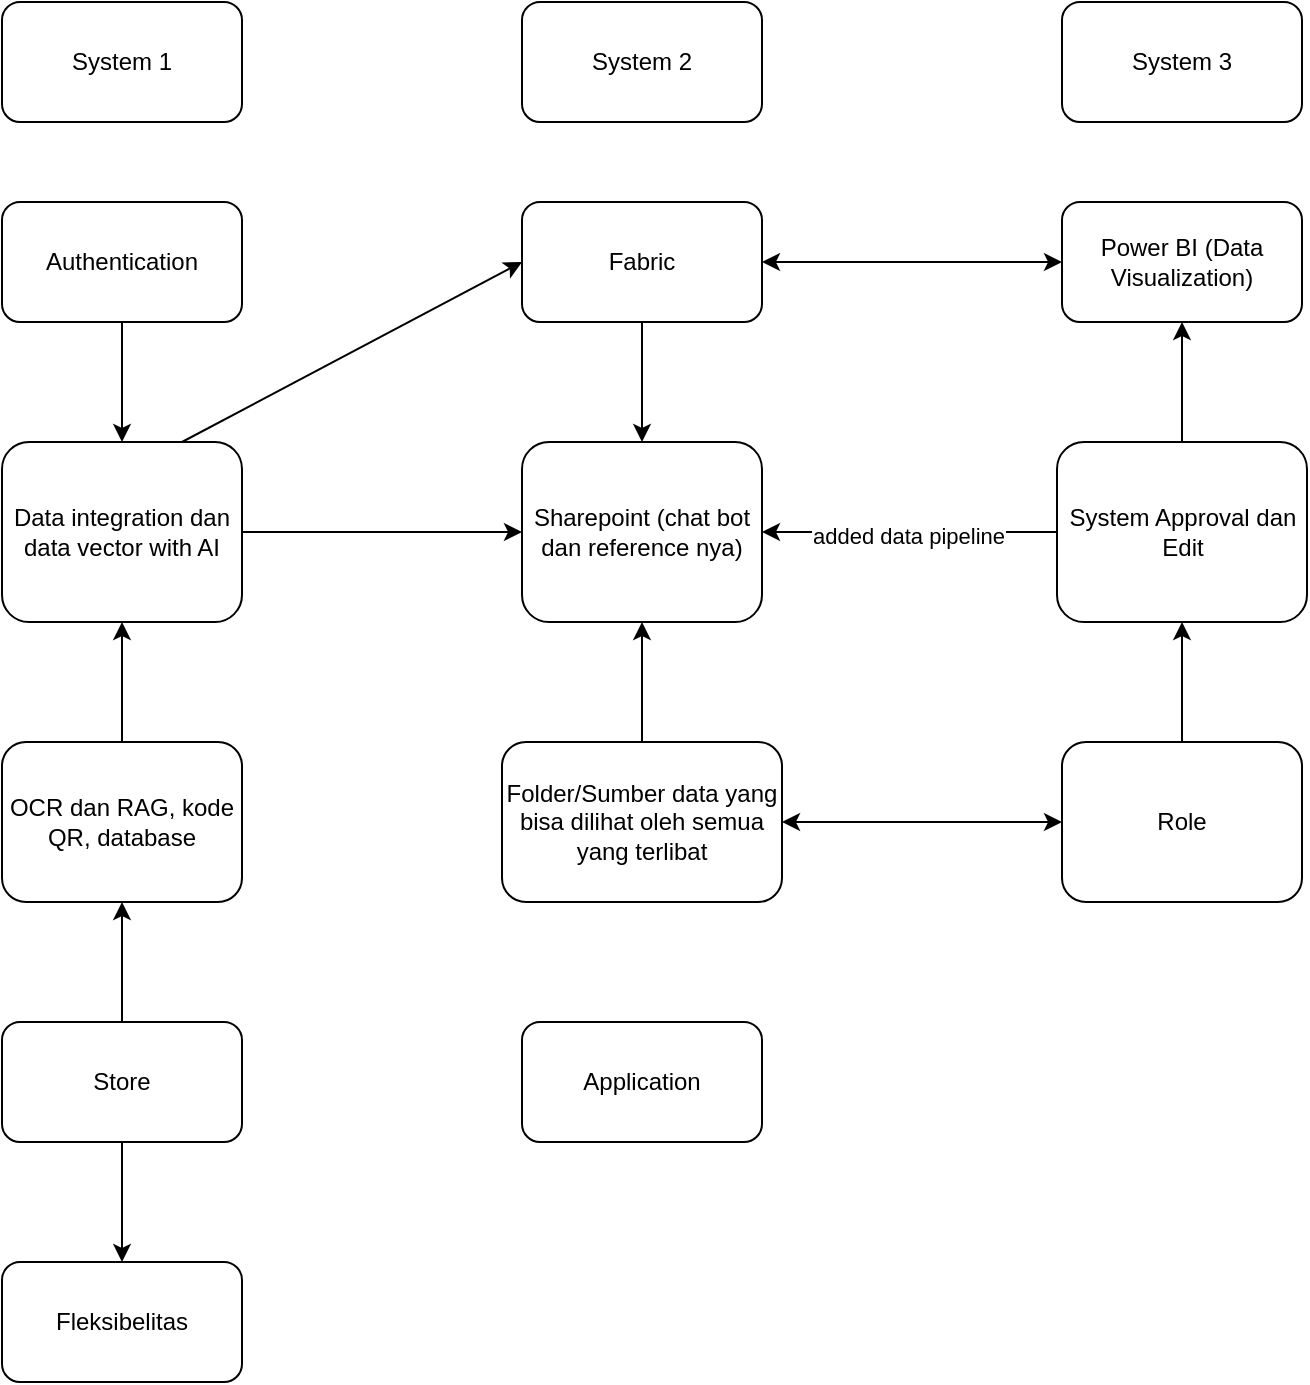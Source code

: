 <mxfile version="24.8.4" pages="12">
  <diagram name="Main" id="lsRAPk8epdy8I-OjBECe">
    <mxGraphModel dx="1346" dy="603" grid="1" gridSize="10" guides="1" tooltips="1" connect="1" arrows="1" fold="1" page="1" pageScale="1" pageWidth="827" pageHeight="1169" math="0" shadow="0">
      <root>
        <mxCell id="0" />
        <mxCell id="1" parent="0" />
        <mxCell id="Zu4F2parIVNubBuWY-0n-1" value="System 1" style="rounded=1;whiteSpace=wrap;html=1;" vertex="1" parent="1">
          <mxGeometry x="50" y="20" width="120" height="60" as="geometry" />
        </mxCell>
        <mxCell id="Zu4F2parIVNubBuWY-0n-2" value="System 2" style="rounded=1;whiteSpace=wrap;html=1;" vertex="1" parent="1">
          <mxGeometry x="310" y="20" width="120" height="60" as="geometry" />
        </mxCell>
        <mxCell id="Zu4F2parIVNubBuWY-0n-3" value="System 3" style="rounded=1;whiteSpace=wrap;html=1;" vertex="1" parent="1">
          <mxGeometry x="580" y="20" width="120" height="60" as="geometry" />
        </mxCell>
        <mxCell id="Zu4F2parIVNubBuWY-0n-4" value="Data integration dan data vector with AI" style="rounded=1;whiteSpace=wrap;html=1;" vertex="1" parent="1">
          <mxGeometry x="50" y="240" width="120" height="90" as="geometry" />
        </mxCell>
        <mxCell id="Zu4F2parIVNubBuWY-0n-5" value="System Approval dan Edit" style="rounded=1;whiteSpace=wrap;html=1;" vertex="1" parent="1">
          <mxGeometry x="577.5" y="240" width="125" height="90" as="geometry" />
        </mxCell>
        <mxCell id="Zu4F2parIVNubBuWY-0n-6" value="Sharepoint (chat bot dan reference nya)" style="rounded=1;whiteSpace=wrap;html=1;" vertex="1" parent="1">
          <mxGeometry x="310" y="240" width="120" height="90" as="geometry" />
        </mxCell>
        <mxCell id="Zu4F2parIVNubBuWY-0n-7" value="" style="endArrow=classic;html=1;rounded=0;exitX=1;exitY=0.5;exitDx=0;exitDy=0;entryX=0;entryY=0.5;entryDx=0;entryDy=0;" edge="1" parent="1" source="Zu4F2parIVNubBuWY-0n-4" target="Zu4F2parIVNubBuWY-0n-6">
          <mxGeometry width="50" height="50" relative="1" as="geometry">
            <mxPoint x="390" y="230" as="sourcePoint" />
            <mxPoint x="440" y="180" as="targetPoint" />
          </mxGeometry>
        </mxCell>
        <mxCell id="Zu4F2parIVNubBuWY-0n-8" value="" style="endArrow=classic;html=1;rounded=0;exitX=0;exitY=0.5;exitDx=0;exitDy=0;entryX=1;entryY=0.5;entryDx=0;entryDy=0;" edge="1" parent="1" source="Zu4F2parIVNubBuWY-0n-5" target="Zu4F2parIVNubBuWY-0n-6">
          <mxGeometry width="50" height="50" relative="1" as="geometry">
            <mxPoint x="390" y="230" as="sourcePoint" />
            <mxPoint x="440" y="180" as="targetPoint" />
          </mxGeometry>
        </mxCell>
        <mxCell id="Zu4F2parIVNubBuWY-0n-18" value="added data pipeline" style="edgeLabel;html=1;align=center;verticalAlign=middle;resizable=0;points=[];" vertex="1" connectable="0" parent="Zu4F2parIVNubBuWY-0n-8">
          <mxGeometry x="0.012" y="2" relative="1" as="geometry">
            <mxPoint as="offset" />
          </mxGeometry>
        </mxCell>
        <mxCell id="Zu4F2parIVNubBuWY-0n-10" value="Role" style="rounded=1;whiteSpace=wrap;html=1;" vertex="1" parent="1">
          <mxGeometry x="580" y="390" width="120" height="80" as="geometry" />
        </mxCell>
        <mxCell id="Zu4F2parIVNubBuWY-0n-11" value="" style="endArrow=classic;html=1;rounded=0;exitX=0.5;exitY=0;exitDx=0;exitDy=0;entryX=0.5;entryY=1;entryDx=0;entryDy=0;" edge="1" parent="1" source="Zu4F2parIVNubBuWY-0n-10" target="Zu4F2parIVNubBuWY-0n-5">
          <mxGeometry width="50" height="50" relative="1" as="geometry">
            <mxPoint x="390" y="330" as="sourcePoint" />
            <mxPoint x="440" y="280" as="targetPoint" />
          </mxGeometry>
        </mxCell>
        <mxCell id="Zu4F2parIVNubBuWY-0n-12" value="Folder/Sumber data yang bisa dilihat oleh semua yang terlibat" style="rounded=1;whiteSpace=wrap;html=1;" vertex="1" parent="1">
          <mxGeometry x="300" y="390" width="140" height="80" as="geometry" />
        </mxCell>
        <mxCell id="Zu4F2parIVNubBuWY-0n-13" value="" style="endArrow=classic;html=1;rounded=0;exitX=0.5;exitY=0;exitDx=0;exitDy=0;entryX=0.5;entryY=1;entryDx=0;entryDy=0;" edge="1" parent="1" source="Zu4F2parIVNubBuWY-0n-12" target="Zu4F2parIVNubBuWY-0n-6">
          <mxGeometry width="50" height="50" relative="1" as="geometry">
            <mxPoint x="390" y="330" as="sourcePoint" />
            <mxPoint x="440" y="280" as="targetPoint" />
          </mxGeometry>
        </mxCell>
        <mxCell id="Zu4F2parIVNubBuWY-0n-14" value="OCR dan RAG, kode QR, database" style="rounded=1;whiteSpace=wrap;html=1;" vertex="1" parent="1">
          <mxGeometry x="50" y="390" width="120" height="80" as="geometry" />
        </mxCell>
        <mxCell id="Zu4F2parIVNubBuWY-0n-15" value="" style="endArrow=classic;html=1;rounded=0;exitX=0.5;exitY=0;exitDx=0;exitDy=0;entryX=0.5;entryY=1;entryDx=0;entryDy=0;" edge="1" parent="1" source="Zu4F2parIVNubBuWY-0n-14" target="Zu4F2parIVNubBuWY-0n-4">
          <mxGeometry width="50" height="50" relative="1" as="geometry">
            <mxPoint x="390" y="330" as="sourcePoint" />
            <mxPoint x="440" y="280" as="targetPoint" />
          </mxGeometry>
        </mxCell>
        <mxCell id="Zu4F2parIVNubBuWY-0n-16" value="Authentication" style="rounded=1;whiteSpace=wrap;html=1;" vertex="1" parent="1">
          <mxGeometry x="50" y="120" width="120" height="60" as="geometry" />
        </mxCell>
        <mxCell id="Zu4F2parIVNubBuWY-0n-17" value="" style="endArrow=classic;html=1;rounded=0;exitX=0.5;exitY=1;exitDx=0;exitDy=0;" edge="1" parent="1" source="Zu4F2parIVNubBuWY-0n-16" target="Zu4F2parIVNubBuWY-0n-4">
          <mxGeometry width="50" height="50" relative="1" as="geometry">
            <mxPoint x="390" y="330" as="sourcePoint" />
            <mxPoint x="440" y="280" as="targetPoint" />
          </mxGeometry>
        </mxCell>
        <mxCell id="Zu4F2parIVNubBuWY-0n-19" value="Fabric" style="rounded=1;whiteSpace=wrap;html=1;" vertex="1" parent="1">
          <mxGeometry x="310" y="120" width="120" height="60" as="geometry" />
        </mxCell>
        <mxCell id="Zu4F2parIVNubBuWY-0n-21" value="Power BI (Data Visualization)" style="rounded=1;whiteSpace=wrap;html=1;" vertex="1" parent="1">
          <mxGeometry x="580" y="120" width="120" height="60" as="geometry" />
        </mxCell>
        <mxCell id="Zu4F2parIVNubBuWY-0n-22" value="Application" style="rounded=1;whiteSpace=wrap;html=1;" vertex="1" parent="1">
          <mxGeometry x="310" y="530" width="120" height="60" as="geometry" />
        </mxCell>
        <mxCell id="Zu4F2parIVNubBuWY-0n-23" value="" style="endArrow=classic;html=1;rounded=0;exitX=0.5;exitY=1;exitDx=0;exitDy=0;entryX=0.5;entryY=0;entryDx=0;entryDy=0;" edge="1" parent="1" source="Zu4F2parIVNubBuWY-0n-19" target="Zu4F2parIVNubBuWY-0n-6">
          <mxGeometry width="50" height="50" relative="1" as="geometry">
            <mxPoint x="390" y="440" as="sourcePoint" />
            <mxPoint x="440" y="390" as="targetPoint" />
          </mxGeometry>
        </mxCell>
        <mxCell id="Zu4F2parIVNubBuWY-0n-24" value="" style="endArrow=classic;html=1;rounded=0;exitX=0.5;exitY=0;exitDx=0;exitDy=0;entryX=0.5;entryY=1;entryDx=0;entryDy=0;" edge="1" parent="1" source="Zu4F2parIVNubBuWY-0n-5" target="Zu4F2parIVNubBuWY-0n-21">
          <mxGeometry width="50" height="50" relative="1" as="geometry">
            <mxPoint x="390" y="440" as="sourcePoint" />
            <mxPoint x="440" y="390" as="targetPoint" />
          </mxGeometry>
        </mxCell>
        <mxCell id="Zu4F2parIVNubBuWY-0n-27" value="" style="endArrow=classic;startArrow=classic;html=1;rounded=0;exitX=1;exitY=0.5;exitDx=0;exitDy=0;entryX=0;entryY=0.5;entryDx=0;entryDy=0;" edge="1" parent="1" source="Zu4F2parIVNubBuWY-0n-19" target="Zu4F2parIVNubBuWY-0n-21">
          <mxGeometry width="50" height="50" relative="1" as="geometry">
            <mxPoint x="390" y="320" as="sourcePoint" />
            <mxPoint x="440" y="270" as="targetPoint" />
          </mxGeometry>
        </mxCell>
        <mxCell id="Zu4F2parIVNubBuWY-0n-28" value="Store" style="rounded=1;whiteSpace=wrap;html=1;" vertex="1" parent="1">
          <mxGeometry x="50" y="530" width="120" height="60" as="geometry" />
        </mxCell>
        <mxCell id="Zu4F2parIVNubBuWY-0n-29" value="" style="endArrow=classic;html=1;rounded=0;exitX=0.5;exitY=0;exitDx=0;exitDy=0;entryX=0.5;entryY=1;entryDx=0;entryDy=0;" edge="1" parent="1" source="Zu4F2parIVNubBuWY-0n-28" target="Zu4F2parIVNubBuWY-0n-14">
          <mxGeometry width="50" height="50" relative="1" as="geometry">
            <mxPoint x="390" y="620" as="sourcePoint" />
            <mxPoint x="140" y="480" as="targetPoint" />
          </mxGeometry>
        </mxCell>
        <mxCell id="Zu4F2parIVNubBuWY-0n-30" value="" style="endArrow=classic;startArrow=classic;html=1;rounded=0;exitX=1;exitY=0.5;exitDx=0;exitDy=0;entryX=0;entryY=0.5;entryDx=0;entryDy=0;" edge="1" parent="1" source="Zu4F2parIVNubBuWY-0n-12" target="Zu4F2parIVNubBuWY-0n-10">
          <mxGeometry width="50" height="50" relative="1" as="geometry">
            <mxPoint x="390" y="320" as="sourcePoint" />
            <mxPoint x="440" y="270" as="targetPoint" />
          </mxGeometry>
        </mxCell>
        <mxCell id="Zu4F2parIVNubBuWY-0n-31" value="" style="endArrow=classic;html=1;rounded=0;exitX=0.5;exitY=1;exitDx=0;exitDy=0;" edge="1" parent="1" source="Zu4F2parIVNubBuWY-0n-28" target="Zu4F2parIVNubBuWY-0n-32">
          <mxGeometry width="50" height="50" relative="1" as="geometry">
            <mxPoint x="390" y="620" as="sourcePoint" />
            <mxPoint x="110" y="640" as="targetPoint" />
          </mxGeometry>
        </mxCell>
        <mxCell id="Zu4F2parIVNubBuWY-0n-32" value="Fleksibelitas" style="rounded=1;whiteSpace=wrap;html=1;" vertex="1" parent="1">
          <mxGeometry x="50" y="650" width="120" height="60" as="geometry" />
        </mxCell>
        <mxCell id="Zu4F2parIVNubBuWY-0n-33" value="" style="endArrow=classic;html=1;rounded=0;exitX=0.75;exitY=0;exitDx=0;exitDy=0;entryX=0;entryY=0.5;entryDx=0;entryDy=0;" edge="1" parent="1" source="Zu4F2parIVNubBuWY-0n-4" target="Zu4F2parIVNubBuWY-0n-19">
          <mxGeometry width="50" height="50" relative="1" as="geometry">
            <mxPoint x="390" y="320" as="sourcePoint" />
            <mxPoint x="440" y="270" as="targetPoint" />
          </mxGeometry>
        </mxCell>
      </root>
    </mxGraphModel>
  </diagram>
  <diagram name="Use Case" id="CQ_aiBZu0D-VB5VW0tHb">
    <mxGraphModel dx="1744" dy="797" grid="1" gridSize="10" guides="1" tooltips="1" connect="1" arrows="1" fold="1" page="1" pageScale="1" pageWidth="827" pageHeight="1169" math="0" shadow="0">
      <root>
        <mxCell id="GnO7oN7-yZS1G5JcIBq4-0" />
        <mxCell id="GnO7oN7-yZS1G5JcIBq4-1" parent="GnO7oN7-yZS1G5JcIBq4-0" />
        <mxCell id="Yc0ohyYwUue-tP3Tmsz0-0" value="Actor" style="shape=umlActor;verticalLabelPosition=bottom;verticalAlign=top;html=1;outlineConnect=0;" vertex="1" parent="GnO7oN7-yZS1G5JcIBq4-1">
          <mxGeometry x="10" y="290" width="30" height="60" as="geometry" />
        </mxCell>
        <mxCell id="Yc0ohyYwUue-tP3Tmsz0-1" value="" style="endArrow=classic;html=1;rounded=0;entryX=0.484;entryY=0.983;entryDx=0;entryDy=0;entryPerimeter=0;" edge="1" parent="GnO7oN7-yZS1G5JcIBq4-1" source="Yc0ohyYwUue-tP3Tmsz0-0" target="Yc0ohyYwUue-tP3Tmsz0-2">
          <mxGeometry width="50" height="50" relative="1" as="geometry">
            <mxPoint x="390" y="310" as="sourcePoint" />
            <mxPoint x="240" y="320" as="targetPoint" />
          </mxGeometry>
        </mxCell>
        <mxCell id="Yc0ohyYwUue-tP3Tmsz0-3" value="" style="group" vertex="1" connectable="0" parent="GnO7oN7-yZS1G5JcIBq4-1">
          <mxGeometry x="130" y="47.5" width="232.5" height="562.5" as="geometry" />
        </mxCell>
        <mxCell id="Yc0ohyYwUue-tP3Tmsz0-2" value="" style="rounded=1;whiteSpace=wrap;html=1;rotation=90;" vertex="1" parent="Yc0ohyYwUue-tP3Tmsz0-3">
          <mxGeometry x="-165" y="165" width="562.5" height="232.5" as="geometry" />
        </mxCell>
        <mxCell id="GDZB9uSVZSDb9YgSg5_9-0" value="Portfolio and Asset Data (Structured Data)" style="rounded=1;whiteSpace=wrap;html=1;" parent="Yc0ohyYwUue-tP3Tmsz0-3" vertex="1">
          <mxGeometry x="42.5" y="12.5" width="140" height="70" as="geometry" />
        </mxCell>
        <mxCell id="GDZB9uSVZSDb9YgSg5_9-1" value="Previous meeting calls and transcript data tentang kerjaan, hukum dan lain lain konsultasi lah tibanya (Unstructured Data)" style="rounded=1;whiteSpace=wrap;html=1;" parent="Yc0ohyYwUue-tP3Tmsz0-3" vertex="1">
          <mxGeometry x="42.5" y="102.5" width="140" height="90" as="geometry" />
        </mxCell>
        <mxCell id="GDZB9uSVZSDb9YgSg5_9-2" value="Source Knowledge Repository, draft proposal, and etc (Unstructured data)" style="rounded=1;whiteSpace=wrap;html=1;" parent="Yc0ohyYwUue-tP3Tmsz0-3" vertex="1">
          <mxGeometry x="42.5" y="212.5" width="140" height="90" as="geometry" />
        </mxCell>
        <mxCell id="xYEkxMrbQmGV3ljcZIsH-0" value="Invoice Source ( Unstructured Data)" style="rounded=1;whiteSpace=wrap;html=1;" parent="Yc0ohyYwUue-tP3Tmsz0-3" vertex="1">
          <mxGeometry x="42.5" y="332.5" width="140" height="80" as="geometry" />
        </mxCell>
        <mxCell id="b20DuxpkeWqnIMwyAYlx-0" value="Campaign and Marketing" style="rounded=1;whiteSpace=wrap;html=1;" parent="Yc0ohyYwUue-tP3Tmsz0-3" vertex="1">
          <mxGeometry x="42.5" y="442.5" width="140" height="80" as="geometry" />
        </mxCell>
        <mxCell id="Yc0ohyYwUue-tP3Tmsz0-5" value="" style="group" vertex="1" connectable="0" parent="GnO7oN7-yZS1G5JcIBq4-1">
          <mxGeometry x="410" y="50" width="232.5" height="562.5" as="geometry" />
        </mxCell>
        <mxCell id="Yc0ohyYwUue-tP3Tmsz0-6" value="" style="rounded=1;whiteSpace=wrap;html=1;rotation=90;" vertex="1" parent="Yc0ohyYwUue-tP3Tmsz0-5">
          <mxGeometry x="-165" y="165" width="562.5" height="232.5" as="geometry" />
        </mxCell>
        <mxCell id="Yc0ohyYwUue-tP3Tmsz0-7" value="Portfolio and Asset Data (Structured Data)" style="rounded=1;whiteSpace=wrap;html=1;" vertex="1" parent="Yc0ohyYwUue-tP3Tmsz0-5">
          <mxGeometry x="42.5" y="12.5" width="140" height="70" as="geometry" />
        </mxCell>
        <mxCell id="Yc0ohyYwUue-tP3Tmsz0-8" value="Previous meeting calls and transcript data tentang kerjaan, hukum dan lain lain konsultasi lah tibanya (Unstructured Data)" style="rounded=1;whiteSpace=wrap;html=1;" vertex="1" parent="Yc0ohyYwUue-tP3Tmsz0-5">
          <mxGeometry x="42.5" y="102.5" width="140" height="90" as="geometry" />
        </mxCell>
        <mxCell id="Yc0ohyYwUue-tP3Tmsz0-9" value="Source Knowledge Repository, draft proposal, and etc (Unstructured data)" style="rounded=1;whiteSpace=wrap;html=1;" vertex="1" parent="Yc0ohyYwUue-tP3Tmsz0-5">
          <mxGeometry x="42.5" y="212.5" width="140" height="90" as="geometry" />
        </mxCell>
        <mxCell id="Yc0ohyYwUue-tP3Tmsz0-10" value="Invoice Source ( Unstructured Data)" style="rounded=1;whiteSpace=wrap;html=1;" vertex="1" parent="Yc0ohyYwUue-tP3Tmsz0-5">
          <mxGeometry x="42.5" y="332.5" width="140" height="80" as="geometry" />
        </mxCell>
        <mxCell id="Yc0ohyYwUue-tP3Tmsz0-11" value="Campaign and Marketing" style="rounded=1;whiteSpace=wrap;html=1;" vertex="1" parent="Yc0ohyYwUue-tP3Tmsz0-5">
          <mxGeometry x="42.5" y="442.5" width="140" height="80" as="geometry" />
        </mxCell>
        <mxCell id="Yc0ohyYwUue-tP3Tmsz0-12" value="" style="group" vertex="1" connectable="0" parent="GnO7oN7-yZS1G5JcIBq4-1">
          <mxGeometry x="700" y="50" width="232.5" height="562.5" as="geometry" />
        </mxCell>
        <mxCell id="Yc0ohyYwUue-tP3Tmsz0-13" value="" style="rounded=1;whiteSpace=wrap;html=1;rotation=90;" vertex="1" parent="Yc0ohyYwUue-tP3Tmsz0-12">
          <mxGeometry x="-165" y="165" width="562.5" height="232.5" as="geometry" />
        </mxCell>
        <mxCell id="Yc0ohyYwUue-tP3Tmsz0-14" value="Portfolio and Asset Data (Structured Data)" style="rounded=1;whiteSpace=wrap;html=1;" vertex="1" parent="Yc0ohyYwUue-tP3Tmsz0-12">
          <mxGeometry x="42.5" y="12.5" width="140" height="70" as="geometry" />
        </mxCell>
        <mxCell id="Yc0ohyYwUue-tP3Tmsz0-15" value="Previous meeting calls and transcript data tentang kerjaan, hukum dan lain lain konsultasi lah tibanya (Unstructured Data)" style="rounded=1;whiteSpace=wrap;html=1;" vertex="1" parent="Yc0ohyYwUue-tP3Tmsz0-12">
          <mxGeometry x="42.5" y="102.5" width="140" height="90" as="geometry" />
        </mxCell>
        <mxCell id="Yc0ohyYwUue-tP3Tmsz0-16" value="Source Knowledge Repository, draft proposal, and etc (Unstructured data)" style="rounded=1;whiteSpace=wrap;html=1;" vertex="1" parent="Yc0ohyYwUue-tP3Tmsz0-12">
          <mxGeometry x="42.5" y="212.5" width="140" height="90" as="geometry" />
        </mxCell>
        <mxCell id="Yc0ohyYwUue-tP3Tmsz0-17" value="Invoice Source ( Unstructured Data)" style="rounded=1;whiteSpace=wrap;html=1;" vertex="1" parent="Yc0ohyYwUue-tP3Tmsz0-12">
          <mxGeometry x="42.5" y="332.5" width="140" height="80" as="geometry" />
        </mxCell>
        <mxCell id="Yc0ohyYwUue-tP3Tmsz0-18" value="Campaign and Marketing" style="rounded=1;whiteSpace=wrap;html=1;" vertex="1" parent="Yc0ohyYwUue-tP3Tmsz0-12">
          <mxGeometry x="42.5" y="442.5" width="140" height="80" as="geometry" />
        </mxCell>
      </root>
    </mxGraphModel>
  </diagram>
  <diagram name="System 1" id="78frEdrwiz2-Jq4PZx6r">
    <mxGraphModel dx="1106" dy="603" grid="1" gridSize="10" guides="1" tooltips="1" connect="1" arrows="1" fold="1" page="1" pageScale="1" pageWidth="827" pageHeight="1169" math="0" shadow="0">
      <root>
        <mxCell id="0CqBft0WvhFZiUzywnTC-0" />
        <mxCell id="0CqBft0WvhFZiUzywnTC-1" parent="0CqBft0WvhFZiUzywnTC-0" />
        <mxCell id="kqRSl-2WQH2HN31S0u0b-0" value="Data Source" style="rounded=1;whiteSpace=wrap;html=1;" parent="0CqBft0WvhFZiUzywnTC-1" vertex="1">
          <mxGeometry x="43" y="570" width="120" height="60" as="geometry" />
        </mxCell>
        <mxCell id="kqRSl-2WQH2HN31S0u0b-1" value="Storage Account" style="rounded=1;whiteSpace=wrap;html=1;" parent="0CqBft0WvhFZiUzywnTC-1" vertex="1">
          <mxGeometry x="243" y="570" width="120" height="60" as="geometry" />
        </mxCell>
        <mxCell id="m-YDHfMAcOi2if4RnbMK-0" value="Enrich, Vectorize, Index dan Process" style="rounded=1;whiteSpace=wrap;html=1;" parent="0CqBft0WvhFZiUzywnTC-1" vertex="1">
          <mxGeometry x="443" y="570" width="120" height="60" as="geometry" />
        </mxCell>
        <mxCell id="m-YDHfMAcOi2if4RnbMK-1" value="Business Intelligence" style="rounded=1;whiteSpace=wrap;html=1;" parent="0CqBft0WvhFZiUzywnTC-1" vertex="1">
          <mxGeometry x="443" y="700" width="120" height="60" as="geometry" />
        </mxCell>
        <mxCell id="m-YDHfMAcOi2if4RnbMK-3" value="" style="endArrow=classic;html=1;rounded=0;exitX=1;exitY=0.5;exitDx=0;exitDy=0;" parent="0CqBft0WvhFZiUzywnTC-1" source="kqRSl-2WQH2HN31S0u0b-0" target="kqRSl-2WQH2HN31S0u0b-1" edge="1">
          <mxGeometry width="50" height="50" relative="1" as="geometry">
            <mxPoint x="413" y="800" as="sourcePoint" />
            <mxPoint x="463" y="750" as="targetPoint" />
          </mxGeometry>
        </mxCell>
        <mxCell id="m-YDHfMAcOi2if4RnbMK-4" value="" style="endArrow=classic;html=1;rounded=0;exitX=1;exitY=0.5;exitDx=0;exitDy=0;entryX=0;entryY=0.5;entryDx=0;entryDy=0;" parent="0CqBft0WvhFZiUzywnTC-1" source="kqRSl-2WQH2HN31S0u0b-1" target="m-YDHfMAcOi2if4RnbMK-0" edge="1">
          <mxGeometry width="50" height="50" relative="1" as="geometry">
            <mxPoint x="413" y="600" as="sourcePoint" />
            <mxPoint x="463" y="750" as="targetPoint" />
          </mxGeometry>
        </mxCell>
        <mxCell id="m-YDHfMAcOi2if4RnbMK-5" value="App Service" style="rounded=1;whiteSpace=wrap;html=1;" parent="0CqBft0WvhFZiUzywnTC-1" vertex="1">
          <mxGeometry x="663" y="780" width="120" height="60" as="geometry" />
        </mxCell>
        <mxCell id="m-YDHfMAcOi2if4RnbMK-7" value="Evaluation dan Monitoring" style="rounded=1;whiteSpace=wrap;html=1;" parent="0CqBft0WvhFZiUzywnTC-1" vertex="1">
          <mxGeometry x="663" y="640" width="120" height="60" as="geometry" />
        </mxCell>
        <mxCell id="m-YDHfMAcOi2if4RnbMK-8" value="" style="endArrow=classic;html=1;rounded=0;exitX=1;exitY=0.5;exitDx=0;exitDy=0;entryX=0;entryY=0.5;entryDx=0;entryDy=0;" parent="0CqBft0WvhFZiUzywnTC-1" source="m-YDHfMAcOi2if4RnbMK-0" target="m-YDHfMAcOi2if4RnbMK-7" edge="1">
          <mxGeometry width="50" height="50" relative="1" as="geometry">
            <mxPoint x="413" y="800" as="sourcePoint" />
            <mxPoint x="463" y="750" as="targetPoint" />
          </mxGeometry>
        </mxCell>
        <mxCell id="m-YDHfMAcOi2if4RnbMK-9" value="" style="endArrow=classic;html=1;rounded=0;exitX=1;exitY=0.5;exitDx=0;exitDy=0;entryX=0;entryY=0.5;entryDx=0;entryDy=0;" parent="0CqBft0WvhFZiUzywnTC-1" source="m-YDHfMAcOi2if4RnbMK-1" target="m-YDHfMAcOi2if4RnbMK-7" edge="1">
          <mxGeometry width="50" height="50" relative="1" as="geometry">
            <mxPoint x="413" y="800" as="sourcePoint" />
            <mxPoint x="463" y="750" as="targetPoint" />
          </mxGeometry>
        </mxCell>
        <mxCell id="m-YDHfMAcOi2if4RnbMK-10" value="" style="endArrow=classic;html=1;rounded=0;exitX=0.5;exitY=1;exitDx=0;exitDy=0;entryX=0.5;entryY=0;entryDx=0;entryDy=0;" parent="0CqBft0WvhFZiUzywnTC-1" source="m-YDHfMAcOi2if4RnbMK-7" target="m-YDHfMAcOi2if4RnbMK-5" edge="1">
          <mxGeometry width="50" height="50" relative="1" as="geometry">
            <mxPoint x="413" y="800" as="sourcePoint" />
            <mxPoint x="463" y="750" as="targetPoint" />
          </mxGeometry>
        </mxCell>
        <mxCell id="m-YDHfMAcOi2if4RnbMK-11" value="" style="endArrow=classic;startArrow=classic;html=1;rounded=0;exitX=0.5;exitY=0;exitDx=0;exitDy=0;entryX=0.5;entryY=1;entryDx=0;entryDy=0;" parent="0CqBft0WvhFZiUzywnTC-1" source="m-YDHfMAcOi2if4RnbMK-1" target="m-YDHfMAcOi2if4RnbMK-0" edge="1">
          <mxGeometry width="50" height="50" relative="1" as="geometry">
            <mxPoint x="413" y="800" as="sourcePoint" />
            <mxPoint x="463" y="750" as="targetPoint" />
          </mxGeometry>
        </mxCell>
        <mxCell id="m-YDHfMAcOi2if4RnbMK-12" value="Open AI" style="text;html=1;align=center;verticalAlign=middle;whiteSpace=wrap;rounded=0;" parent="0CqBft0WvhFZiUzywnTC-1" vertex="1">
          <mxGeometry x="473" y="540" width="60" height="30" as="geometry" />
        </mxCell>
        <mxCell id="m-YDHfMAcOi2if4RnbMK-13" value="Sharepoint and blob" style="text;html=1;align=center;verticalAlign=middle;whiteSpace=wrap;rounded=0;" parent="0CqBft0WvhFZiUzywnTC-1" vertex="1">
          <mxGeometry x="273" y="530" width="60" height="30" as="geometry" />
        </mxCell>
        <mxCell id="XrO9UwghG9odit5ctxF6-0" value="&lt;b&gt;Flow Diagram AI General&lt;/b&gt;" style="text;html=1;align=center;verticalAlign=middle;whiteSpace=wrap;rounded=0;" parent="0CqBft0WvhFZiUzywnTC-1" vertex="1">
          <mxGeometry x="333" y="20" width="160" height="30" as="geometry" />
        </mxCell>
        <mxCell id="XrO9UwghG9odit5ctxF6-1" value="&lt;b&gt;Flow Diagram AI Microsoft Fabric&lt;/b&gt;" style="text;html=1;align=center;verticalAlign=middle;whiteSpace=wrap;rounded=0;" parent="0CqBft0WvhFZiUzywnTC-1" vertex="1">
          <mxGeometry x="334" y="870" width="160" height="30" as="geometry" />
        </mxCell>
      </root>
    </mxGraphModel>
  </diagram>
  <diagram name="Copy of Copy of Main" id="wEXR8go24bZy78mwmGwm">
    <mxGraphModel dx="1744" dy="797" grid="1" gridSize="10" guides="1" tooltips="1" connect="1" arrows="1" fold="1" page="1" pageScale="1" pageWidth="827" pageHeight="1169" math="0" shadow="0">
      <root>
        <mxCell id="KJlCMLgnTblBi6V4xJmq-0" />
        <mxCell id="KJlCMLgnTblBi6V4xJmq-1" parent="KJlCMLgnTblBi6V4xJmq-0" />
        <mxCell id="Fxx5LNBD3DjY93lhgNX8-0" value="Scientific Journal, draft and much more" style="rounded=1;whiteSpace=wrap;html=1;" vertex="1" parent="KJlCMLgnTblBi6V4xJmq-1">
          <mxGeometry x="340" y="40" width="120" height="60" as="geometry" />
        </mxCell>
      </root>
    </mxGraphModel>
  </diagram>
  <diagram id="I7TYkotOZae6KZTK6rEE" name="sistem 1">
    <mxGraphModel dx="1346" dy="603" grid="1" gridSize="10" guides="1" tooltips="1" connect="1" arrows="1" fold="1" page="1" pageScale="1" pageWidth="827" pageHeight="1169" math="0" shadow="0">
      <root>
        <mxCell id="0" />
        <mxCell id="1" parent="0" />
        <mxCell id="21S4VMd34WcHdm0vTHPh-1" value="System 1 : Logistic" style="rounded=1;whiteSpace=wrap;html=1;" vertex="1" parent="1">
          <mxGeometry x="340" y="10" width="120" height="60" as="geometry" />
        </mxCell>
        <mxCell id="HSAfOscpXtqoJ-Xybpb_-1" value="Control Invoice:&lt;br&gt;added price" style="rounded=1;whiteSpace=wrap;html=1;" vertex="1" parent="1">
          <mxGeometry x="120" y="120" width="120" height="60" as="geometry" />
        </mxCell>
        <mxCell id="HSAfOscpXtqoJ-Xybpb_-2" value="" style="endArrow=classic;html=1;rounded=0;exitX=0.5;exitY=1;exitDx=0;exitDy=0;entryX=1;entryY=0.5;entryDx=0;entryDy=0;" edge="1" parent="1" source="21S4VMd34WcHdm0vTHPh-1" target="HSAfOscpXtqoJ-Xybpb_-1">
          <mxGeometry width="50" height="50" relative="1" as="geometry">
            <mxPoint x="400" y="80" as="sourcePoint" />
            <mxPoint x="440" y="190" as="targetPoint" />
            <Array as="points">
              <mxPoint x="400" y="150" />
            </Array>
          </mxGeometry>
        </mxCell>
        <mxCell id="HSAfOscpXtqoJ-Xybpb_-3" value="Draft" style="rounded=1;whiteSpace=wrap;html=1;" vertex="1" parent="1">
          <mxGeometry x="120" y="250" width="120" height="60" as="geometry" />
        </mxCell>
        <mxCell id="HSAfOscpXtqoJ-Xybpb_-4" value="" style="endArrow=classic;html=1;rounded=0;exitX=0.5;exitY=1;exitDx=0;exitDy=0;entryX=0.5;entryY=0;entryDx=0;entryDy=0;" edge="1" parent="1" source="HSAfOscpXtqoJ-Xybpb_-1" target="HSAfOscpXtqoJ-Xybpb_-3">
          <mxGeometry width="50" height="50" relative="1" as="geometry">
            <mxPoint x="320" y="250" as="sourcePoint" />
            <mxPoint x="370" y="200" as="targetPoint" />
          </mxGeometry>
        </mxCell>
        <mxCell id="HSAfOscpXtqoJ-Xybpb_-5" value="" style="rounded=1;whiteSpace=wrap;html=1;" vertex="1" parent="1">
          <mxGeometry x="560" y="120" width="120" height="60" as="geometry" />
        </mxCell>
        <mxCell id="HSAfOscpXtqoJ-Xybpb_-6" value="" style="endArrow=classic;html=1;rounded=0;exitX=0.5;exitY=1;exitDx=0;exitDy=0;entryX=0;entryY=0.5;entryDx=0;entryDy=0;" edge="1" parent="1" source="21S4VMd34WcHdm0vTHPh-1" target="HSAfOscpXtqoJ-Xybpb_-5">
          <mxGeometry width="50" height="50" relative="1" as="geometry">
            <mxPoint x="410" y="120" as="sourcePoint" />
            <mxPoint x="440" y="190" as="targetPoint" />
            <Array as="points">
              <mxPoint x="400" y="150" />
            </Array>
          </mxGeometry>
        </mxCell>
        <mxCell id="icnW5XPmlF-faMR3OaET-1" value="Penyimpanan" style="text;html=1;align=center;verticalAlign=middle;whiteSpace=wrap;rounded=0;" vertex="1" parent="1">
          <mxGeometry x="70" y="420" width="60" height="30" as="geometry" />
        </mxCell>
        <mxCell id="icnW5XPmlF-faMR3OaET-2" value="tracking and recording" style="text;html=1;align=center;verticalAlign=middle;whiteSpace=wrap;rounded=0;" vertex="1" parent="1">
          <mxGeometry x="65" y="460" width="70" height="40" as="geometry" />
        </mxCell>
        <mxCell id="icnW5XPmlF-faMR3OaET-3" value="Monitoring" style="text;html=1;align=center;verticalAlign=middle;whiteSpace=wrap;rounded=0;" vertex="1" parent="1">
          <mxGeometry x="70" y="520" width="60" height="30" as="geometry" />
        </mxCell>
      </root>
    </mxGraphModel>
  </diagram>
  <diagram id="y1nKsTm104Rk1VnQso36" name="Sistem 2">
    <mxGraphModel dx="1923" dy="861" grid="1" gridSize="10" guides="1" tooltips="1" connect="1" arrows="1" fold="1" page="1" pageScale="1" pageWidth="827" pageHeight="1169" math="0" shadow="0">
      <root>
        <mxCell id="0" />
        <mxCell id="1" parent="0" />
        <mxCell id="acHpHBS-UZQLJp25BXEE-1" value="Management Inventory" style="rounded=1;whiteSpace=wrap;html=1;" vertex="1" parent="1">
          <mxGeometry x="340" y="10" width="120" height="60" as="geometry" />
        </mxCell>
      </root>
    </mxGraphModel>
  </diagram>
  <diagram name="System 3" id="s_FI0Ar32gJ-jFhfW0q-">
    <mxGraphModel dx="1923" dy="861" grid="1" gridSize="10" guides="1" tooltips="1" connect="1" arrows="1" fold="1" page="1" pageScale="1" pageWidth="827" pageHeight="1169" math="0" shadow="0">
      <root>
        <mxCell id="HJpX61xAXo84aMSUDDDO-0" />
        <mxCell id="HJpX61xAXo84aMSUDDDO-1" parent="HJpX61xAXo84aMSUDDDO-0" />
        <mxCell id="ATi-x2jAiz2BPVh0Hh4h-0" value="Pelanggan" style="rounded=1;whiteSpace=wrap;html=1;" vertex="1" parent="HJpX61xAXo84aMSUDDDO-1">
          <mxGeometry x="354" y="20" width="120" height="60" as="geometry" />
        </mxCell>
      </root>
    </mxGraphModel>
  </diagram>
  <diagram id="AyU-J9N7cY9mfEX7D9_D" name="System 4">
    <mxGraphModel dx="1584" dy="709" grid="1" gridSize="10" guides="1" tooltips="1" connect="1" arrows="1" fold="1" page="1" pageScale="1" pageWidth="827" pageHeight="1169" math="0" shadow="0">
      <root>
        <mxCell id="0" />
        <mxCell id="1" parent="0" />
        <mxCell id="SdimTKc0-VvJFWLu71mx-1" value="Manajemen Hukum" style="rounded=1;whiteSpace=wrap;html=1;" vertex="1" parent="1">
          <mxGeometry x="353" y="20" width="120" height="60" as="geometry" />
        </mxCell>
      </root>
    </mxGraphModel>
  </diagram>
  <diagram name="System 5" id="3fLRplp4vfvQ4pGRx5Qf">
    <mxGraphModel dx="1346" dy="603" grid="1" gridSize="10" guides="1" tooltips="1" connect="1" arrows="1" fold="1" page="1" pageScale="1" pageWidth="827" pageHeight="1169" math="0" shadow="0">
      <root>
        <mxCell id="0Lsl5HfvUSszF8LU_dCX-0" />
        <mxCell id="0Lsl5HfvUSszF8LU_dCX-1" parent="0Lsl5HfvUSszF8LU_dCX-0" />
        <mxCell id="0Lsl5HfvUSszF8LU_dCX-2" value="Manajemen Keuangan" style="rounded=1;whiteSpace=wrap;html=1;" vertex="1" parent="0Lsl5HfvUSszF8LU_dCX-1">
          <mxGeometry x="353" y="20" width="120" height="60" as="geometry" />
        </mxCell>
      </root>
    </mxGraphModel>
  </diagram>
  <diagram id="tWyQZ2a1aCyI8f9hCr2v" name="System 6">
    <mxGraphModel dx="1346" dy="603" grid="1" gridSize="10" guides="1" tooltips="1" connect="1" arrows="1" fold="1" page="1" pageScale="1" pageWidth="827" pageHeight="1169" math="0" shadow="0">
      <root>
        <mxCell id="0" />
        <mxCell id="1" parent="0" />
        <mxCell id="t1moS1SOs8TVLndS1jvQ-1" value="Campaing and Marketing" style="text;html=1;align=center;verticalAlign=middle;whiteSpace=wrap;rounded=0;" vertex="1" parent="1">
          <mxGeometry x="374" y="20" width="80" height="50" as="geometry" />
        </mxCell>
        <mxCell id="t1moS1SOs8TVLndS1jvQ-2" value="ketersediaan barang, informasi dan segala hal itu berkaitan semua untuk campaign dan marketing" style="rounded=1;whiteSpace=wrap;html=1;" vertex="1" parent="1">
          <mxGeometry x="100" y="90" width="140" height="80" as="geometry" />
        </mxCell>
        <mxCell id="t1moS1SOs8TVLndS1jvQ-3" value="Artikel terkait" style="rounded=1;whiteSpace=wrap;html=1;" vertex="1" parent="1">
          <mxGeometry x="590" y="90" width="120" height="80" as="geometry" />
        </mxCell>
      </root>
    </mxGraphModel>
  </diagram>
  <diagram id="aMCNcfPnPloRHEsBqbju" name="System 7">
    <mxGraphModel dx="1346" dy="603" grid="1" gridSize="10" guides="1" tooltips="1" connect="1" arrows="1" fold="1" page="1" pageScale="1" pageWidth="827" pageHeight="1169" math="0" shadow="0">
      <root>
        <mxCell id="0" />
        <mxCell id="1" parent="0" />
        <mxCell id="iyKMNgEpOW239YeB29aW-1" value="Manajemen Resiko" style="rounded=1;whiteSpace=wrap;html=1;" vertex="1" parent="1">
          <mxGeometry x="360" y="10" width="120" height="60" as="geometry" />
        </mxCell>
      </root>
    </mxGraphModel>
  </diagram>
  <diagram id="cRzDVzXsVwMfvZ3OQ4ZN" name="Page-9">
    <mxGraphModel dx="1346" dy="603" grid="1" gridSize="10" guides="1" tooltips="1" connect="1" arrows="1" fold="1" page="1" pageScale="1" pageWidth="827" pageHeight="1169" math="0" shadow="0">
      <root>
        <mxCell id="0" />
        <mxCell id="1" parent="0" />
        <mxCell id="9FjEvWD6eg-GepFSHgVE-1" value="Peran Teknologi" style="rounded=1;whiteSpace=wrap;html=1;" vertex="1" parent="1">
          <mxGeometry x="354" y="10" width="120" height="60" as="geometry" />
        </mxCell>
        <mxCell id="9FjEvWD6eg-GepFSHgVE-2" value="Penyimpanan invoice dan pengecekan kecocokan" style="rounded=1;whiteSpace=wrap;html=1;" vertex="1" parent="1">
          <mxGeometry x="30" y="120" width="120" height="60" as="geometry" />
        </mxCell>
        <mxCell id="9FjEvWD6eg-GepFSHgVE-3" value="Pengiriman data ke teknologi" style="rounded=1;whiteSpace=wrap;html=1;" vertex="1" parent="1">
          <mxGeometry x="270" y="120" width="130" height="60" as="geometry" />
        </mxCell>
        <mxCell id="9FjEvWD6eg-GepFSHgVE-4" value="" style="endArrow=classic;html=1;rounded=0;exitX=1;exitY=0.5;exitDx=0;exitDy=0;entryX=0;entryY=0.5;entryDx=0;entryDy=0;" edge="1" parent="1" source="9FjEvWD6eg-GepFSHgVE-2" target="9FjEvWD6eg-GepFSHgVE-3">
          <mxGeometry width="50" height="50" relative="1" as="geometry">
            <mxPoint x="230" y="200" as="sourcePoint" />
            <mxPoint x="440" y="290" as="targetPoint" />
          </mxGeometry>
        </mxCell>
        <mxCell id="9FjEvWD6eg-GepFSHgVE-7" value="Orchestration" style="edgeLabel;html=1;align=center;verticalAlign=middle;resizable=0;points=[];" vertex="1" connectable="0" parent="9FjEvWD6eg-GepFSHgVE-4">
          <mxGeometry x="-0.125" y="1" relative="1" as="geometry">
            <mxPoint as="offset" />
          </mxGeometry>
        </mxCell>
        <mxCell id="9FjEvWD6eg-GepFSHgVE-5" value="" style="endArrow=classic;html=1;rounded=0;exitX=1;exitY=0.5;exitDx=0;exitDy=0;" edge="1" parent="1" source="9FjEvWD6eg-GepFSHgVE-3" target="9FjEvWD6eg-GepFSHgVE-6">
          <mxGeometry width="50" height="50" relative="1" as="geometry">
            <mxPoint x="390" y="340" as="sourcePoint" />
            <mxPoint x="450" y="158" as="targetPoint" />
          </mxGeometry>
        </mxCell>
        <mxCell id="9FjEvWD6eg-GepFSHgVE-6" value="proses data dan seleksi data yang dibutuhkan" style="rounded=1;whiteSpace=wrap;html=1;" vertex="1" parent="1">
          <mxGeometry x="480" y="120" width="120" height="60" as="geometry" />
        </mxCell>
        <mxCell id="9FjEvWD6eg-GepFSHgVE-8" value="Predictive, describe" style="rounded=1;whiteSpace=wrap;html=1;" vertex="1" parent="1">
          <mxGeometry x="480" y="260" width="120" height="60" as="geometry" />
        </mxCell>
        <mxCell id="9FjEvWD6eg-GepFSHgVE-9" value="" style="endArrow=classic;html=1;rounded=0;exitX=0.5;exitY=1;exitDx=0;exitDy=0;entryX=0.5;entryY=0;entryDx=0;entryDy=0;" edge="1" parent="1" source="9FjEvWD6eg-GepFSHgVE-6" target="9FjEvWD6eg-GepFSHgVE-8">
          <mxGeometry width="50" height="50" relative="1" as="geometry">
            <mxPoint x="390" y="340" as="sourcePoint" />
            <mxPoint x="440" y="290" as="targetPoint" />
          </mxGeometry>
        </mxCell>
      </root>
    </mxGraphModel>
  </diagram>
</mxfile>
